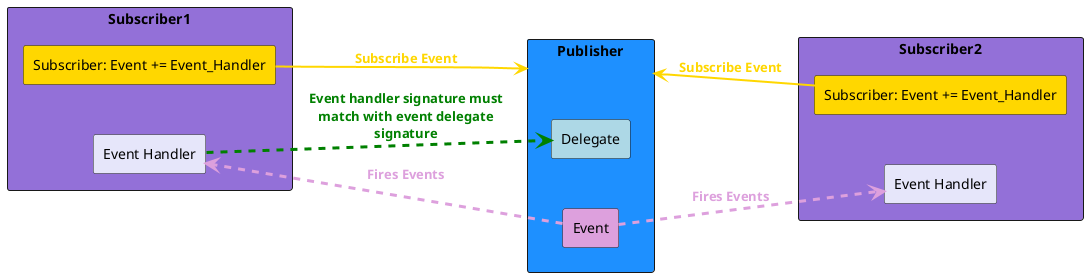 @startuml
skinparam maxMessageSize 200
skinparam nodesep 50
skinparam ranksep 50
rectangle Subscriber1 as s1 #mediumpurple{
left to right direction
rectangle "Subscriber: Event += Event_Handler" as sub1 #Gold
rectangle "Event Handler" as eh1 #Lavender
}

rectangle Subscriber2 as s2 #mediumpurple{
left to right direction
rectangle "Event Handler" as eh2 #Lavender
rectangle "Subscriber: Event += Event_Handler" as sub2 #Gold
}

rectangle Publisher as p #DodgerBlue{
left to right direction
rectangle "Delegate" as d #LightBlue
rectangle "Event" as ep #Plum
}
sub1 --> p #line:gold;line.bold;text:gold : **Subscribe Event**
sub2 -l-> p #line:gold;line.bold;text:gold : **Subscribe Event**
ep -[dashed,thickness=3]-> eh1 #line:plum;text:plum : **Fires Events**
ep -[dashed,thickness=3]-> eh2 #line:plum;text:plum : **Fires Events**
eh1 -[dashed,thickness=3]-> d #line:green;text:green : **Event handler signature must match with event delegate signature**
@enduml